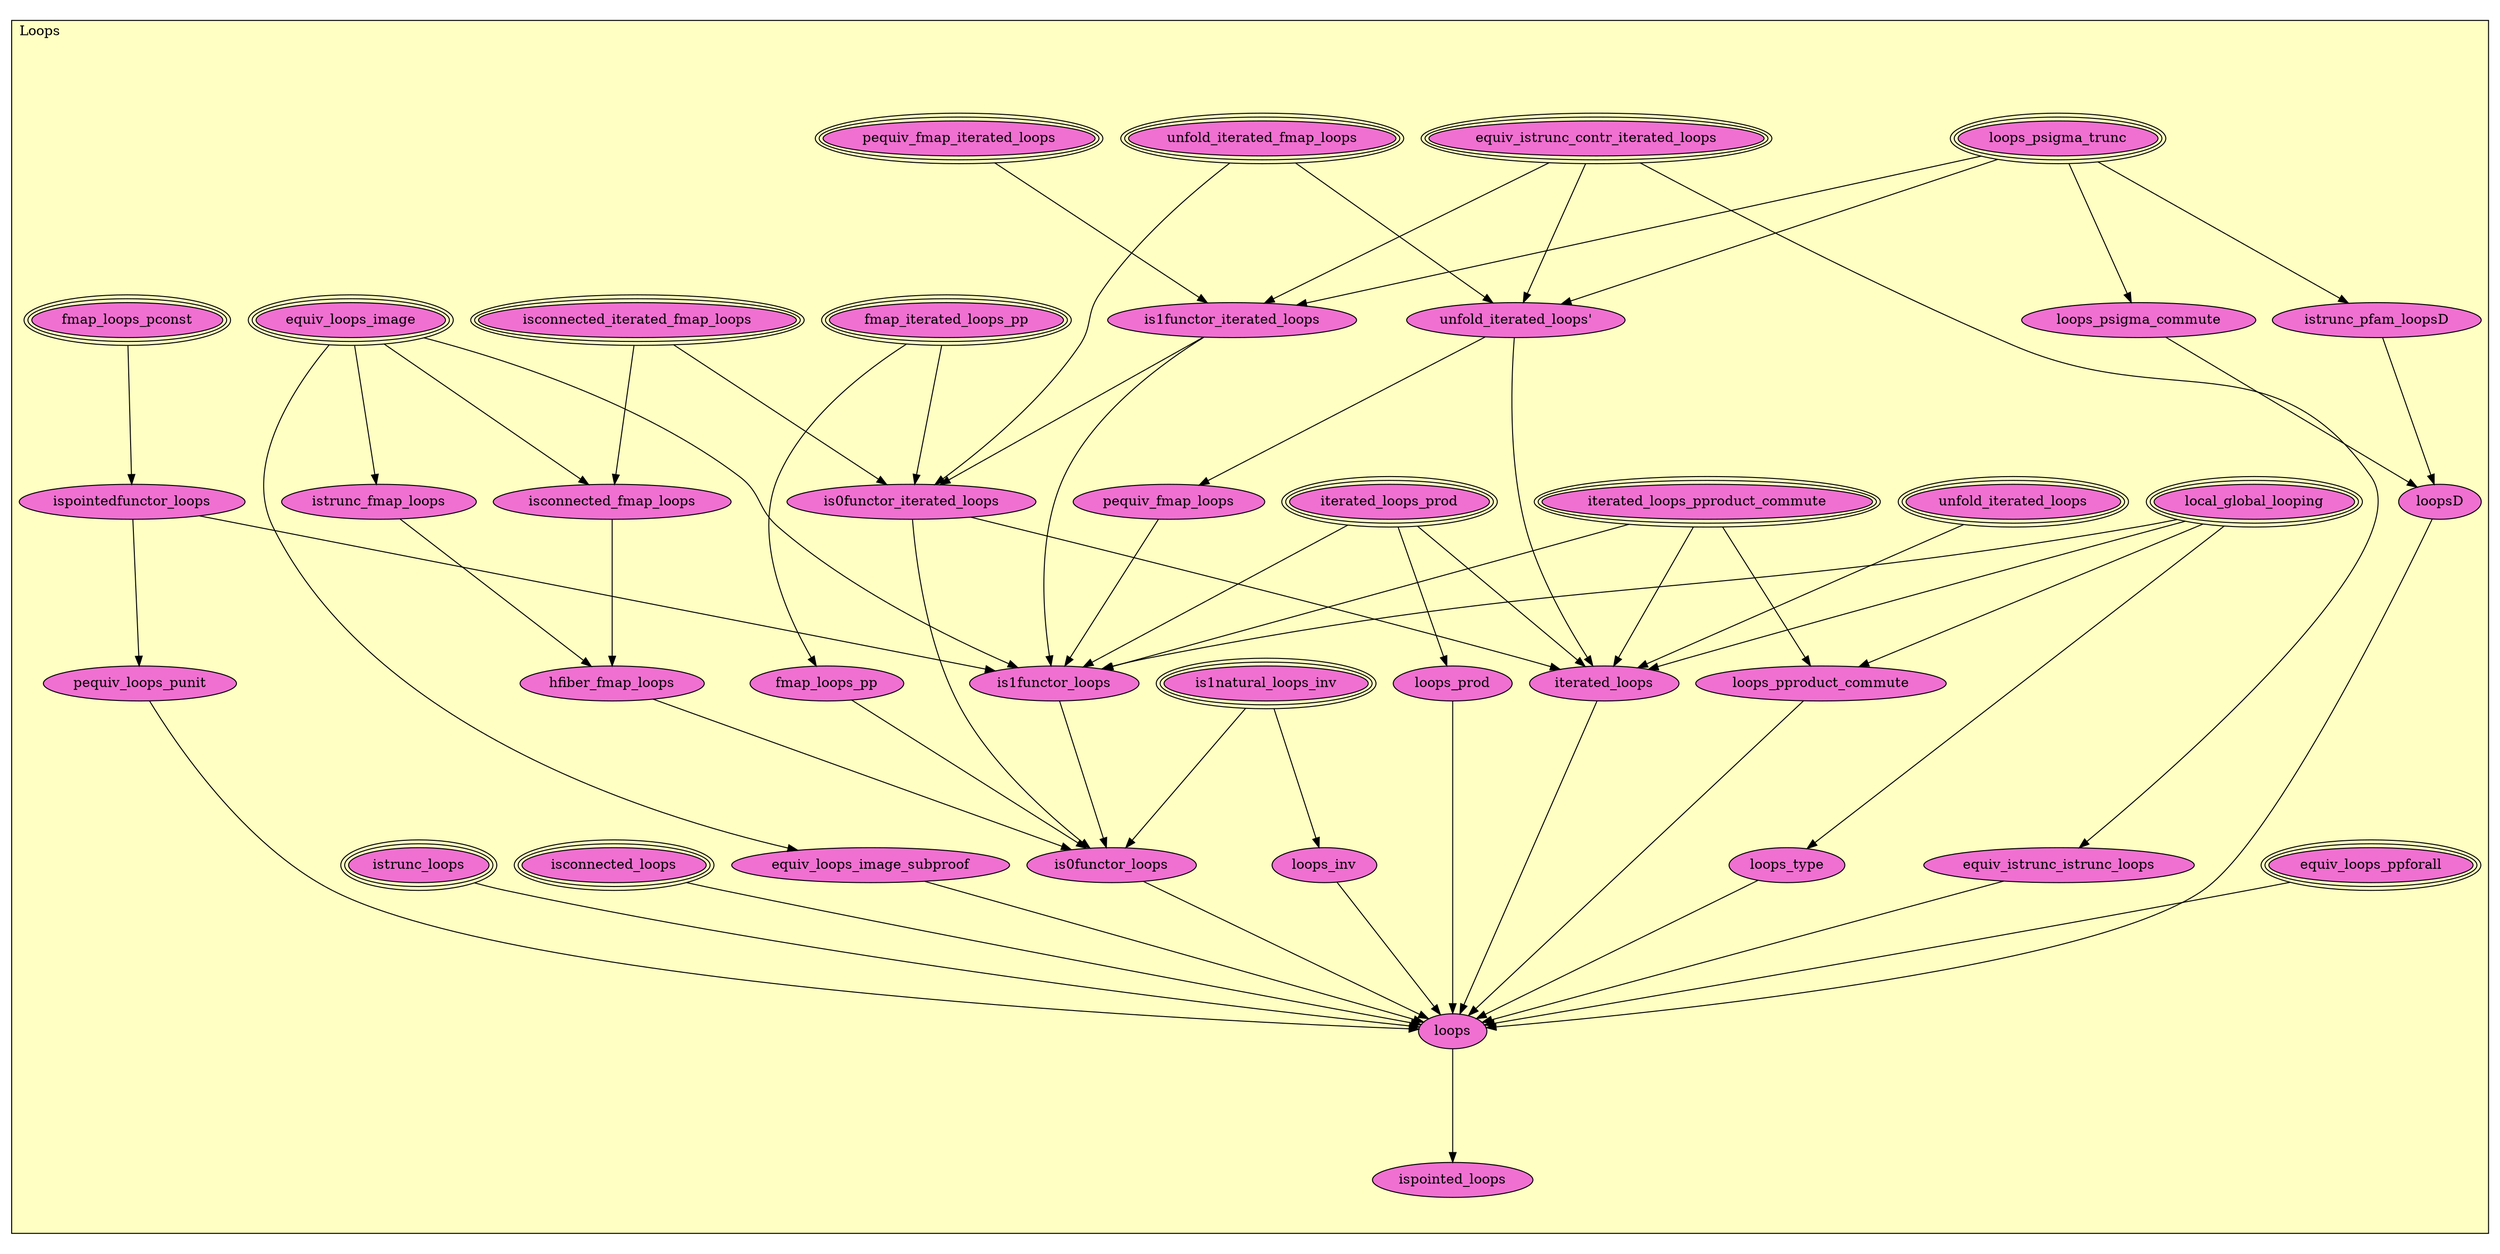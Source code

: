digraph HoTT_Pointed_Loops {
  graph [ratio=0.5]
  node [style=filled]
Loops_equiv_loops_ppforall [label="equiv_loops_ppforall", URL=<Loops.html#equiv_loops_ppforall>, peripheries=3, fillcolor="#F070D1"] ;
Loops_is1natural_loops_inv [label="is1natural_loops_inv", URL=<Loops.html#is1natural_loops_inv>, peripheries=3, fillcolor="#F070D1"] ;
Loops_equiv_istrunc_contr_iterated_loops [label="equiv_istrunc_contr_iterated_loops", URL=<Loops.html#equiv_istrunc_contr_iterated_loops>, peripheries=3, fillcolor="#F070D1"] ;
Loops_equiv_istrunc_istrunc_loops [label="equiv_istrunc_istrunc_loops", URL=<Loops.html#equiv_istrunc_istrunc_loops>, fillcolor="#F070D1"] ;
Loops_local_global_looping [label="local_global_looping", URL=<Loops.html#local_global_looping>, peripheries=3, fillcolor="#F070D1"] ;
Loops_loops_type [label="loops_type", URL=<Loops.html#loops_type>, fillcolor="#F070D1"] ;
Loops_loops_psigma_trunc [label="loops_psigma_trunc", URL=<Loops.html#loops_psigma_trunc>, peripheries=3, fillcolor="#F070D1"] ;
Loops_iterated_loops_pproduct_commute [label="iterated_loops_pproduct_commute", URL=<Loops.html#iterated_loops_pproduct_commute>, peripheries=3, fillcolor="#F070D1"] ;
Loops_loops_pproduct_commute [label="loops_pproduct_commute", URL=<Loops.html#loops_pproduct_commute>, fillcolor="#F070D1"] ;
Loops_loops_psigma_commute [label="loops_psigma_commute", URL=<Loops.html#loops_psigma_commute>, fillcolor="#F070D1"] ;
Loops_istrunc_pfam_loopsD [label="istrunc_pfam_loopsD", URL=<Loops.html#istrunc_pfam_loopsD>, fillcolor="#F070D1"] ;
Loops_loopsD [label="loopsD", URL=<Loops.html#loopsD>, fillcolor="#F070D1"] ;
Loops_iterated_loops_prod [label="iterated_loops_prod", URL=<Loops.html#iterated_loops_prod>, peripheries=3, fillcolor="#F070D1"] ;
Loops_loops_prod [label="loops_prod", URL=<Loops.html#loops_prod>, fillcolor="#F070D1"] ;
Loops_pequiv_fmap_iterated_loops [label="pequiv_fmap_iterated_loops", URL=<Loops.html#pequiv_fmap_iterated_loops>, peripheries=3, fillcolor="#F070D1"] ;
Loops_unfold_iterated_fmap_loops [label="unfold_iterated_fmap_loops", URL=<Loops.html#unfold_iterated_fmap_loops>, peripheries=3, fillcolor="#F070D1"] ;
Loops_unfold_iterated_loops_ [label="unfold_iterated_loops'", URL=<Loops.html#unfold_iterated_loops'>, fillcolor="#F070D1"] ;
Loops_pequiv_fmap_loops [label="pequiv_fmap_loops", URL=<Loops.html#pequiv_fmap_loops>, fillcolor="#F070D1"] ;
Loops_loops_inv [label="loops_inv", URL=<Loops.html#loops_inv>, fillcolor="#F070D1"] ;
Loops_equiv_loops_image [label="equiv_loops_image", URL=<Loops.html#equiv_loops_image>, peripheries=3, fillcolor="#F070D1"] ;
Loops_equiv_loops_image_subproof [label="equiv_loops_image_subproof", URL=<Loops.html#equiv_loops_image_subproof>, fillcolor="#F070D1"] ;
Loops_isconnected_iterated_fmap_loops [label="isconnected_iterated_fmap_loops", URL=<Loops.html#isconnected_iterated_fmap_loops>, peripheries=3, fillcolor="#F070D1"] ;
Loops_isconnected_fmap_loops [label="isconnected_fmap_loops", URL=<Loops.html#isconnected_fmap_loops>, fillcolor="#F070D1"] ;
Loops_istrunc_fmap_loops [label="istrunc_fmap_loops", URL=<Loops.html#istrunc_fmap_loops>, fillcolor="#F070D1"] ;
Loops_hfiber_fmap_loops [label="hfiber_fmap_loops", URL=<Loops.html#hfiber_fmap_loops>, fillcolor="#F070D1"] ;
Loops_fmap_iterated_loops_pp [label="fmap_iterated_loops_pp", URL=<Loops.html#fmap_iterated_loops_pp>, peripheries=3, fillcolor="#F070D1"] ;
Loops_is1functor_iterated_loops [label="is1functor_iterated_loops", URL=<Loops.html#is1functor_iterated_loops>, fillcolor="#F070D1"] ;
Loops_is0functor_iterated_loops [label="is0functor_iterated_loops", URL=<Loops.html#is0functor_iterated_loops>, fillcolor="#F070D1"] ;
Loops_fmap_loops_pconst [label="fmap_loops_pconst", URL=<Loops.html#fmap_loops_pconst>, peripheries=3, fillcolor="#F070D1"] ;
Loops_ispointedfunctor_loops [label="ispointedfunctor_loops", URL=<Loops.html#ispointedfunctor_loops>, fillcolor="#F070D1"] ;
Loops_fmap_loops_pp [label="fmap_loops_pp", URL=<Loops.html#fmap_loops_pp>, fillcolor="#F070D1"] ;
Loops_is1functor_loops [label="is1functor_loops", URL=<Loops.html#is1functor_loops>, fillcolor="#F070D1"] ;
Loops_is0functor_loops [label="is0functor_loops", URL=<Loops.html#is0functor_loops>, fillcolor="#F070D1"] ;
Loops_pequiv_loops_punit [label="pequiv_loops_punit", URL=<Loops.html#pequiv_loops_punit>, fillcolor="#F070D1"] ;
Loops_isconnected_loops [label="isconnected_loops", URL=<Loops.html#isconnected_loops>, peripheries=3, fillcolor="#F070D1"] ;
Loops_istrunc_loops [label="istrunc_loops", URL=<Loops.html#istrunc_loops>, peripheries=3, fillcolor="#F070D1"] ;
Loops_unfold_iterated_loops [label="unfold_iterated_loops", URL=<Loops.html#unfold_iterated_loops>, peripheries=3, fillcolor="#F070D1"] ;
Loops_iterated_loops [label="iterated_loops", URL=<Loops.html#iterated_loops>, fillcolor="#F070D1"] ;
Loops_loops [label="loops", URL=<Loops.html#loops>, fillcolor="#F070D1"] ;
Loops_ispointed_loops [label="ispointed_loops", URL=<Loops.html#ispointed_loops>, fillcolor="#F070D1"] ;
  Loops_equiv_loops_ppforall -> Loops_loops [] ;
  Loops_is1natural_loops_inv -> Loops_loops_inv [] ;
  Loops_is1natural_loops_inv -> Loops_is0functor_loops [] ;
  Loops_equiv_istrunc_contr_iterated_loops -> Loops_equiv_istrunc_istrunc_loops [] ;
  Loops_equiv_istrunc_contr_iterated_loops -> Loops_unfold_iterated_loops_ [] ;
  Loops_equiv_istrunc_contr_iterated_loops -> Loops_is1functor_iterated_loops [] ;
  Loops_equiv_istrunc_istrunc_loops -> Loops_loops [] ;
  Loops_local_global_looping -> Loops_loops_type [] ;
  Loops_local_global_looping -> Loops_loops_pproduct_commute [] ;
  Loops_local_global_looping -> Loops_is1functor_loops [] ;
  Loops_local_global_looping -> Loops_iterated_loops [] ;
  Loops_loops_type -> Loops_loops [] ;
  Loops_loops_psigma_trunc -> Loops_loops_psigma_commute [] ;
  Loops_loops_psigma_trunc -> Loops_istrunc_pfam_loopsD [] ;
  Loops_loops_psigma_trunc -> Loops_unfold_iterated_loops_ [] ;
  Loops_loops_psigma_trunc -> Loops_is1functor_iterated_loops [] ;
  Loops_iterated_loops_pproduct_commute -> Loops_loops_pproduct_commute [] ;
  Loops_iterated_loops_pproduct_commute -> Loops_is1functor_loops [] ;
  Loops_iterated_loops_pproduct_commute -> Loops_iterated_loops [] ;
  Loops_loops_pproduct_commute -> Loops_loops [] ;
  Loops_loops_psigma_commute -> Loops_loopsD [] ;
  Loops_istrunc_pfam_loopsD -> Loops_loopsD [] ;
  Loops_loopsD -> Loops_loops [] ;
  Loops_iterated_loops_prod -> Loops_loops_prod [] ;
  Loops_iterated_loops_prod -> Loops_is1functor_loops [] ;
  Loops_iterated_loops_prod -> Loops_iterated_loops [] ;
  Loops_loops_prod -> Loops_loops [] ;
  Loops_pequiv_fmap_iterated_loops -> Loops_is1functor_iterated_loops [] ;
  Loops_unfold_iterated_fmap_loops -> Loops_unfold_iterated_loops_ [] ;
  Loops_unfold_iterated_fmap_loops -> Loops_is0functor_iterated_loops [] ;
  Loops_unfold_iterated_loops_ -> Loops_pequiv_fmap_loops [] ;
  Loops_unfold_iterated_loops_ -> Loops_iterated_loops [] ;
  Loops_pequiv_fmap_loops -> Loops_is1functor_loops [] ;
  Loops_loops_inv -> Loops_loops [] ;
  Loops_equiv_loops_image -> Loops_equiv_loops_image_subproof [] ;
  Loops_equiv_loops_image -> Loops_isconnected_fmap_loops [] ;
  Loops_equiv_loops_image -> Loops_istrunc_fmap_loops [] ;
  Loops_equiv_loops_image -> Loops_is1functor_loops [] ;
  Loops_equiv_loops_image_subproof -> Loops_loops [] ;
  Loops_isconnected_iterated_fmap_loops -> Loops_isconnected_fmap_loops [] ;
  Loops_isconnected_iterated_fmap_loops -> Loops_is0functor_iterated_loops [] ;
  Loops_isconnected_fmap_loops -> Loops_hfiber_fmap_loops [] ;
  Loops_istrunc_fmap_loops -> Loops_hfiber_fmap_loops [] ;
  Loops_hfiber_fmap_loops -> Loops_is0functor_loops [] ;
  Loops_fmap_iterated_loops_pp -> Loops_is0functor_iterated_loops [] ;
  Loops_fmap_iterated_loops_pp -> Loops_fmap_loops_pp [] ;
  Loops_is1functor_iterated_loops -> Loops_is0functor_iterated_loops [] ;
  Loops_is1functor_iterated_loops -> Loops_is1functor_loops [] ;
  Loops_is0functor_iterated_loops -> Loops_is0functor_loops [] ;
  Loops_is0functor_iterated_loops -> Loops_iterated_loops [] ;
  Loops_fmap_loops_pconst -> Loops_ispointedfunctor_loops [] ;
  Loops_ispointedfunctor_loops -> Loops_is1functor_loops [] ;
  Loops_ispointedfunctor_loops -> Loops_pequiv_loops_punit [] ;
  Loops_fmap_loops_pp -> Loops_is0functor_loops [] ;
  Loops_is1functor_loops -> Loops_is0functor_loops [] ;
  Loops_is0functor_loops -> Loops_loops [] ;
  Loops_pequiv_loops_punit -> Loops_loops [] ;
  Loops_isconnected_loops -> Loops_loops [] ;
  Loops_istrunc_loops -> Loops_loops [] ;
  Loops_unfold_iterated_loops -> Loops_iterated_loops [] ;
  Loops_iterated_loops -> Loops_loops [] ;
  Loops_loops -> Loops_ispointed_loops [] ;
subgraph cluster_Loops { label="Loops"; fillcolor="#FFFFC3"; labeljust=l; style=filled 
Loops_ispointed_loops; Loops_loops; Loops_iterated_loops; Loops_unfold_iterated_loops; Loops_istrunc_loops; Loops_isconnected_loops; Loops_pequiv_loops_punit; Loops_is0functor_loops; Loops_is1functor_loops; Loops_fmap_loops_pp; Loops_ispointedfunctor_loops; Loops_fmap_loops_pconst; Loops_is0functor_iterated_loops; Loops_is1functor_iterated_loops; Loops_fmap_iterated_loops_pp; Loops_hfiber_fmap_loops; Loops_istrunc_fmap_loops; Loops_isconnected_fmap_loops; Loops_isconnected_iterated_fmap_loops; Loops_equiv_loops_image_subproof; Loops_equiv_loops_image; Loops_loops_inv; Loops_pequiv_fmap_loops; Loops_unfold_iterated_loops_; Loops_unfold_iterated_fmap_loops; Loops_pequiv_fmap_iterated_loops; Loops_loops_prod; Loops_iterated_loops_prod; Loops_loopsD; Loops_istrunc_pfam_loopsD; Loops_loops_psigma_commute; Loops_loops_pproduct_commute; Loops_iterated_loops_pproduct_commute; Loops_loops_psigma_trunc; Loops_loops_type; Loops_local_global_looping; Loops_equiv_istrunc_istrunc_loops; Loops_equiv_istrunc_contr_iterated_loops; Loops_is1natural_loops_inv; Loops_equiv_loops_ppforall; };
} /* END */
